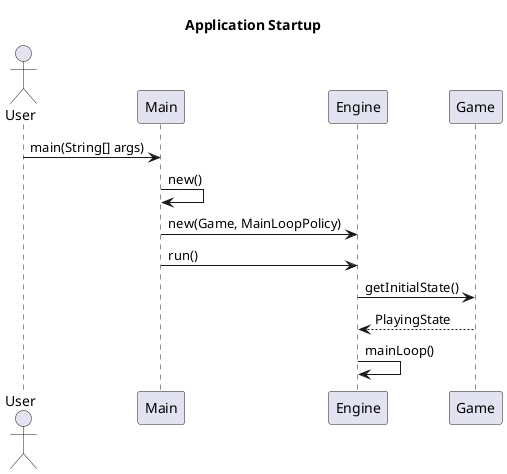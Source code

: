 @startuml
title Application Startup

actor User
User -> Main: main(String[] args)
Main -> Main: new()
Main -> Engine: new(Game, MainLoopPolicy)
Main -> Engine: run()
Engine -> Game: getInitialState()
Game --> Engine: PlayingState
Engine -> Engine: mainLoop()
@enduml
